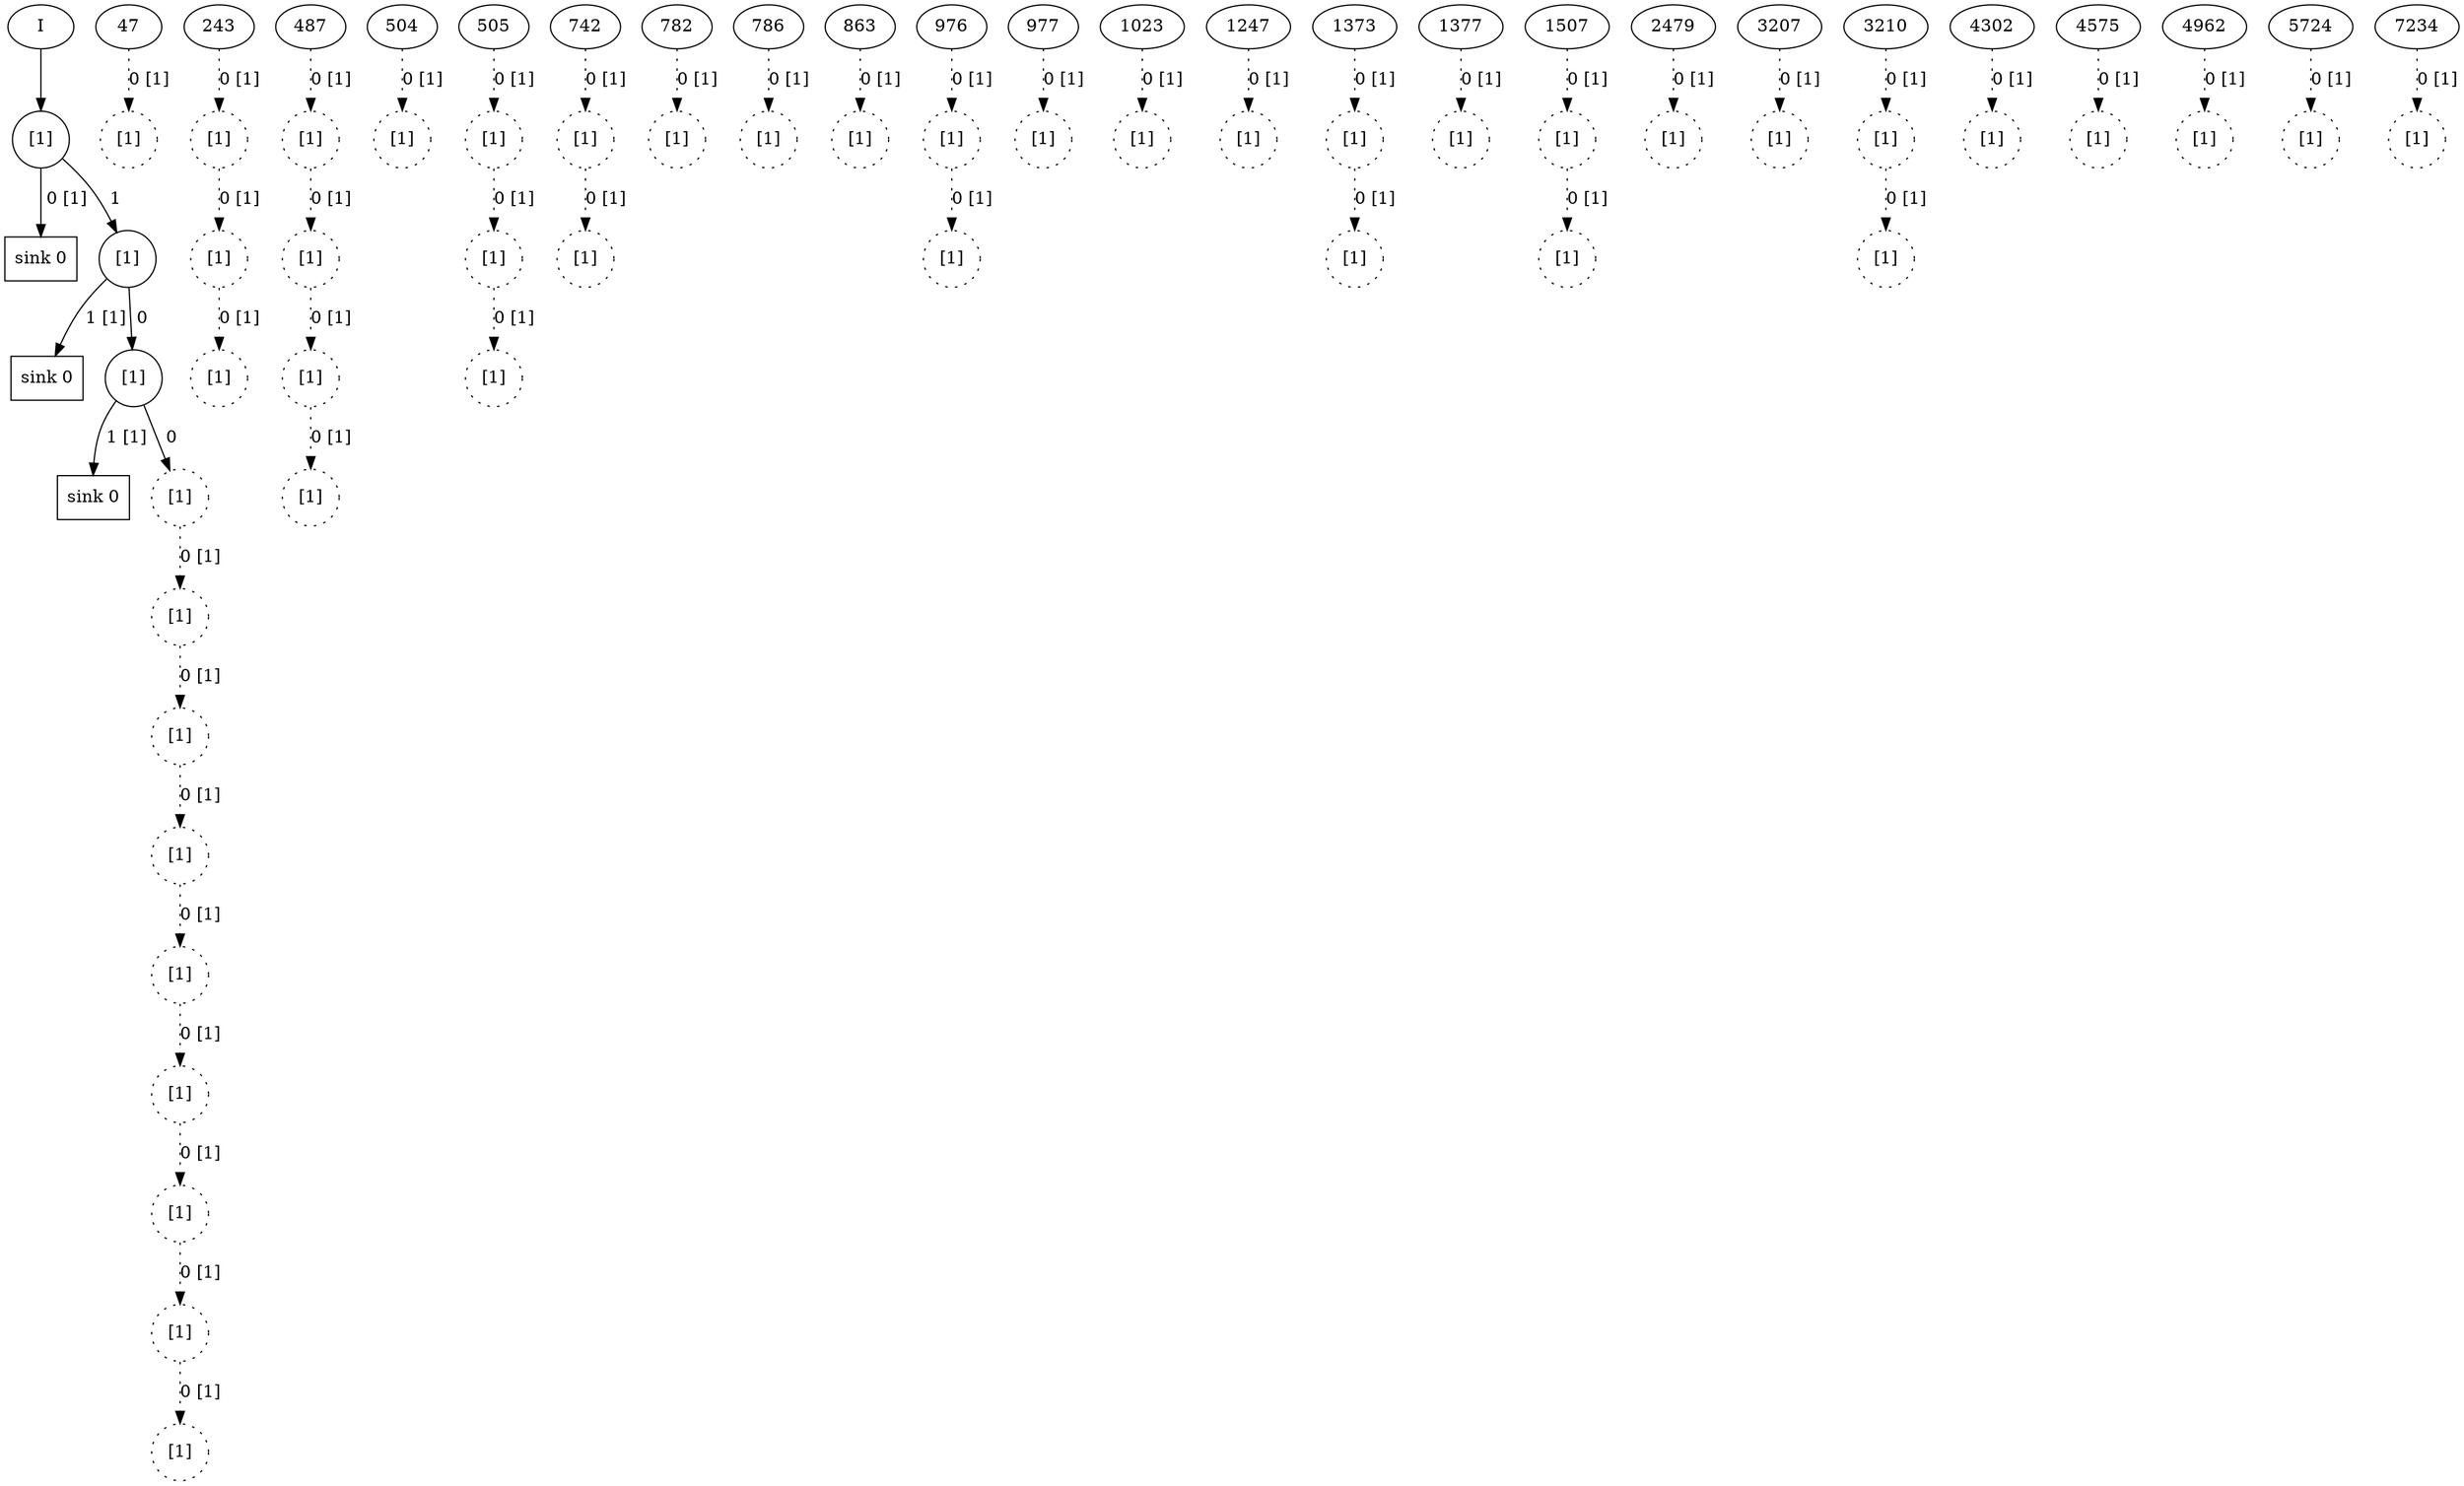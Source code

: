 digraph DFA {
	0 [label="root" shape=box];
		I -> 0;
	0 [shape=circle label="[1]"];
	S0t0 [label="sink 0" shape=box];
		0 -> S0t0 [label=" 0 [1]"];
		0 -> 1 [label=" 1"];
	1 [shape=circle label="[1]"];
	S1t0 [label="sink 0" shape=box];
		1 -> S1t0 [label=" 1 [1]"];
		1 -> 2 [label=" 0"];
	2 [shape=circle label="[1]"];
	S2t0 [label="sink 0" shape=box];
		2 -> S2t0 [label=" 1 [1]"];
		2 -> 3 [label=" 0"];
	3 [shape=circle style=dotted label="[1]"];
		3 -> 4 [label="0 [1]" style=dotted];
	4 [shape=circle style=dotted label="[1]"];
		4 -> 5 [label="0 [1]" style=dotted];
	5 [shape=circle style=dotted label="[1]"];
		5 -> 6 [label="0 [1]" style=dotted];
	6 [shape=circle style=dotted label="[1]"];
		6 -> 7 [label="0 [1]" style=dotted];
	7 [shape=circle style=dotted label="[1]"];
		7 -> 8 [label="0 [1]" style=dotted];
	8 [shape=circle style=dotted label="[1]"];
		8 -> 9 [label="0 [1]" style=dotted];
	9 [shape=circle style=dotted label="[1]"];
		9 -> 501 [label="0 [1]" style=dotted];
		47 -> 48 [label="0 [1]" style=dotted];
	48 [shape=circle style=dotted label="[1]"];
		243 -> 244 [label="0 [1]" style=dotted];
	244 [shape=circle style=dotted label="[1]"];
		244 -> 511 [label="0 [1]" style=dotted];
		487 -> 488 [label="0 [1]" style=dotted];
	488 [shape=circle style=dotted label="[1]"];
		488 -> 489 [label="0 [1]" style=dotted];
	489 [shape=circle style=dotted label="[1]"];
		489 -> 490 [label="0 [1]" style=dotted];
	490 [shape=circle style=dotted label="[1]"];
		490 -> 491 [label="0 [1]" style=dotted];
	491 [shape=circle style=dotted label="[1]"];
	501 [shape=circle style=dotted label="[1]"];
		501 -> 502 [label="0 [1]" style=dotted];
	502 [shape=circle style=dotted label="[1]"];
		504 -> 3711 [label="0 [1]" style=dotted];
		505 -> 506 [label="0 [1]" style=dotted];
	506 [shape=circle style=dotted label="[1]"];
		506 -> 507 [label="0 [1]" style=dotted];
	507 [shape=circle style=dotted label="[1]"];
		507 -> 508 [label="0 [1]" style=dotted];
	508 [shape=circle style=dotted label="[1]"];
	511 [shape=circle style=dotted label="[1]"];
		511 -> 1738 [label="0 [1]" style=dotted];
		742 -> 743 [label="0 [1]" style=dotted];
	743 [shape=circle style=dotted label="[1]"];
		743 -> 744 [label="0 [1]" style=dotted];
	744 [shape=circle style=dotted label="[1]"];
		782 -> 783 [label="0 [1]" style=dotted];
	783 [shape=circle style=dotted label="[1]"];
		786 -> 787 [label="0 [1]" style=dotted];
	787 [shape=circle style=dotted label="[1]"];
		863 -> 864 [label="0 [1]" style=dotted];
	864 [shape=circle style=dotted label="[1]"];
		976 -> 1202 [label="0 [1]" style=dotted];
		977 -> 978 [label="0 [1]" style=dotted];
	978 [shape=circle style=dotted label="[1]"];
		1023 -> 5132 [label="0 [1]" style=dotted];
	1202 [shape=circle style=dotted label="[1]"];
		1202 -> 1203 [label="0 [1]" style=dotted];
	1203 [shape=circle style=dotted label="[1]"];
		1247 -> 1248 [label="0 [1]" style=dotted];
	1248 [shape=circle style=dotted label="[1]"];
		1373 -> 1374 [label="0 [1]" style=dotted];
	1374 [shape=circle style=dotted label="[1]"];
		1374 -> 1375 [label="0 [1]" style=dotted];
	1375 [shape=circle style=dotted label="[1]"];
		1377 -> 1378 [label="0 [1]" style=dotted];
	1378 [shape=circle style=dotted label="[1]"];
		1507 -> 1508 [label="0 [1]" style=dotted];
	1508 [shape=circle style=dotted label="[1]"];
		1508 -> 1509 [label="0 [1]" style=dotted];
	1509 [shape=circle style=dotted label="[1]"];
	1738 [shape=circle style=dotted label="[1]"];
		2479 -> 2480 [label="0 [1]" style=dotted];
	2480 [shape=circle style=dotted label="[1]"];
		3207 -> 3208 [label="0 [1]" style=dotted];
	3208 [shape=circle style=dotted label="[1]"];
		3210 -> 3211 [label="0 [1]" style=dotted];
	3211 [shape=circle style=dotted label="[1]"];
		3211 -> 3212 [label="0 [1]" style=dotted];
	3212 [shape=circle style=dotted label="[1]"];
	3711 [shape=circle style=dotted label="[1]"];
		4302 -> 4303 [label="0 [1]" style=dotted];
	4303 [shape=circle style=dotted label="[1]"];
		4575 -> 4576 [label="0 [1]" style=dotted];
	4576 [shape=circle style=dotted label="[1]"];
		4962 -> 4963 [label="0 [1]" style=dotted];
	4963 [shape=circle style=dotted label="[1]"];
	5132 [shape=circle style=dotted label="[1]"];
		5724 -> 5725 [label="0 [1]" style=dotted];
	5725 [shape=circle style=dotted label="[1]"];
		7234 -> 7235 [label="0 [1]" style=dotted];
	7235 [shape=circle style=dotted label="[1]"];
}
